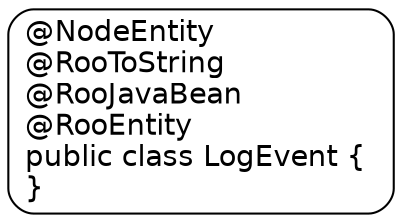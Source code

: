 digraph LogEvent {
  node [
    fontname = "Bitstream Vera Sans"
    shape = "Mrecord"
  ]
  edge [
    fontname = "Bitstream Vera Sans"
  ]

  LogEvent [
    
    label = "{@NodeEntity\
    \l@RooToString\
    \l@RooJavaBean\
    \l@RooEntity\
    \lpublic class LogEvent \{\
    \l\}\
    \l}"
  ]

}
